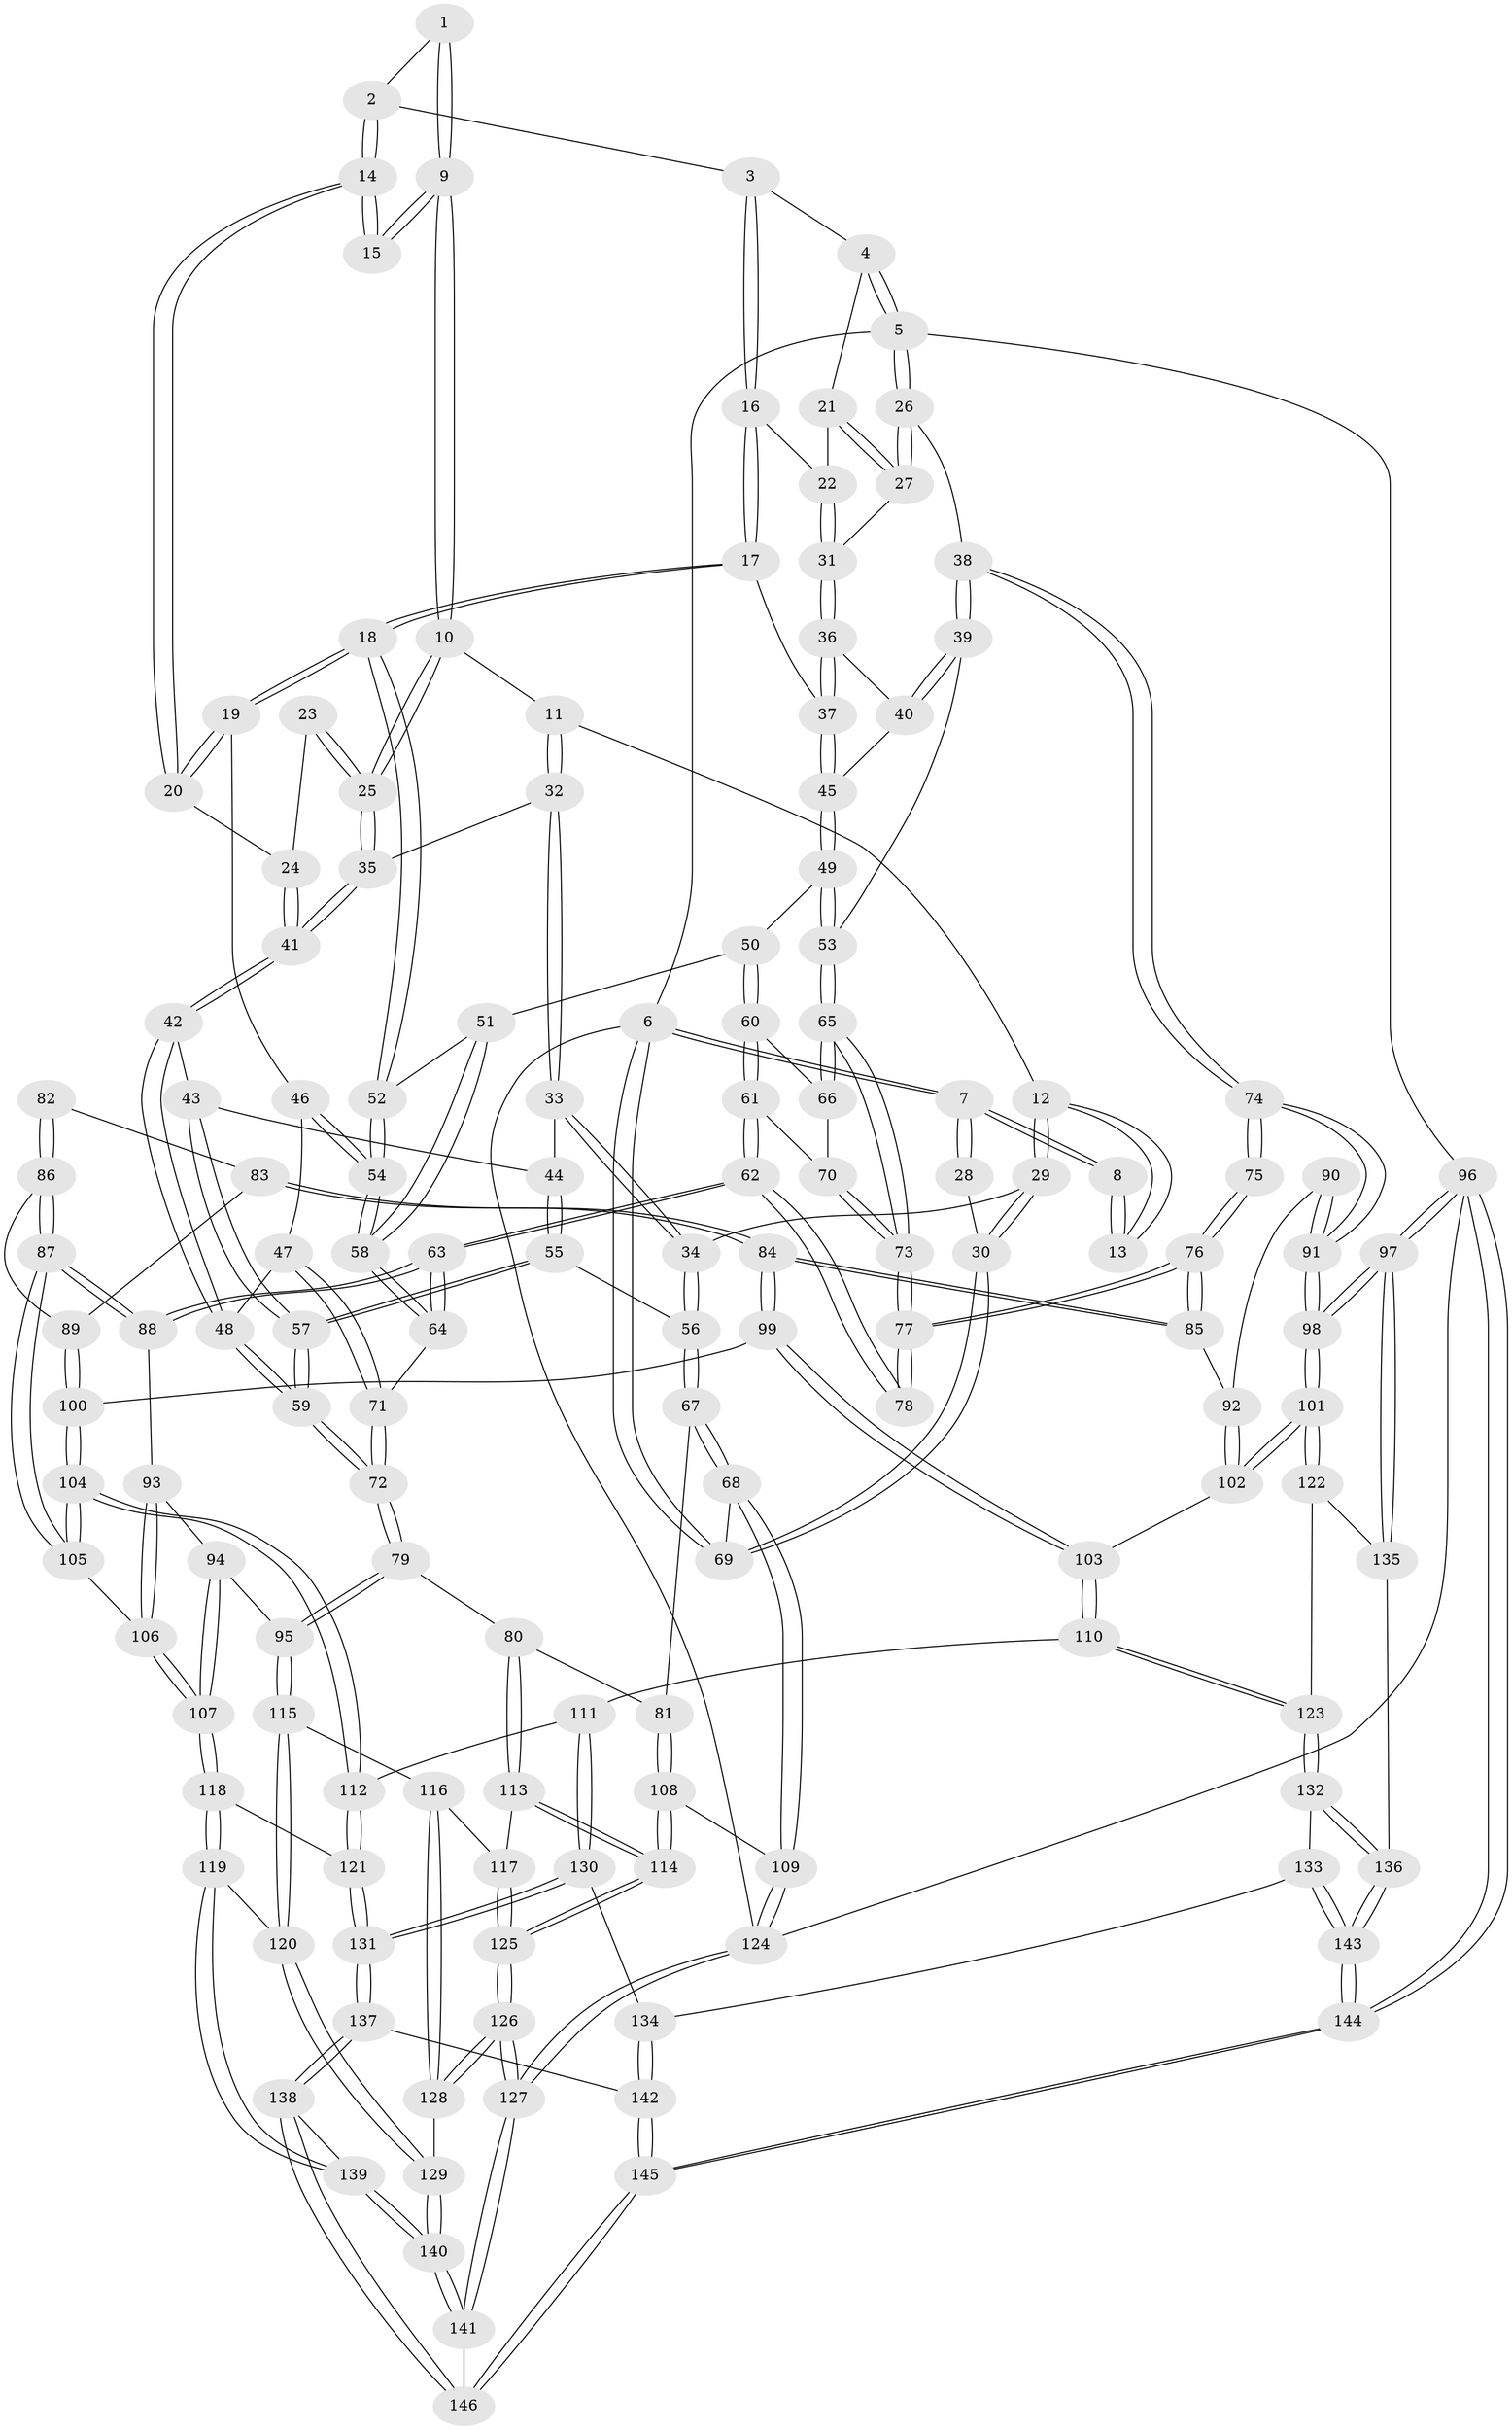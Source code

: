 // coarse degree distribution, {7: 0.0684931506849315, 6: 0.1232876712328767, 5: 0.273972602739726, 4: 0.3972602739726027, 3: 0.1232876712328767, 2: 0.0136986301369863}
// Generated by graph-tools (version 1.1) at 2025/54/03/05/25 16:54:48]
// undirected, 146 vertices, 362 edges
graph export_dot {
graph [start="1"]
  node [color=gray90,style=filled];
  1 [pos="+0.3069654789828958+0"];
  2 [pos="+0.596493402191137+0"];
  3 [pos="+0.8256672635344325+0"];
  4 [pos="+1+0"];
  5 [pos="+1+0"];
  6 [pos="+0+0"];
  7 [pos="+0+0"];
  8 [pos="+0.15811528543926395+0"];
  9 [pos="+0.36308938296341264+0.04370225899870831"];
  10 [pos="+0.3612650974604861+0.053441418897017264"];
  11 [pos="+0.20055809931786903+0.07207814662486746"];
  12 [pos="+0.17856373651572044+0.038697874425421046"];
  13 [pos="+0.176287425432234+0.03396180372794563"];
  14 [pos="+0.587150820126011+0"];
  15 [pos="+0.4626285330451519+0.0335241800864037"];
  16 [pos="+0.7779390186028418+0.0867226258587984"];
  17 [pos="+0.7178173368611146+0.1481305128094052"];
  18 [pos="+0.6436843695327268+0.1549468244066796"];
  19 [pos="+0.6428850880497214+0.15454654196171747"];
  20 [pos="+0.6157728609915791+0.11850577104297977"];
  21 [pos="+0.8935864589089327+0.05240880946378556"];
  22 [pos="+0.8647248108697776+0.09265996853760264"];
  23 [pos="+0.46629680723789485+0.0606516286293398"];
  24 [pos="+0.5047186193087514+0.12565694231583446"];
  25 [pos="+0.3726129327318753+0.11733788101479606"];
  26 [pos="+1+0.1348286703262457"];
  27 [pos="+0.9814481947266047+0.11591863197535061"];
  28 [pos="+0.08749277714618899+0.08060438068595044"];
  29 [pos="+0.04774809222248738+0.231917086251471"];
  30 [pos="+0+0.2163285092183036"];
  31 [pos="+0.891065063386369+0.1358733184375284"];
  32 [pos="+0.20972196923138+0.10911830615141001"];
  33 [pos="+0.1989642856353486+0.21602371446583807"];
  34 [pos="+0.08335522531667089+0.24421614757323537"];
  35 [pos="+0.37355376479545044+0.1292437647404355"];
  36 [pos="+0.8906343246469203+0.13775707845972124"];
  37 [pos="+0.7900441258588424+0.20283147341600433"];
  38 [pos="+1+0.286839901868047"];
  39 [pos="+1+0.3034537809518292"];
  40 [pos="+0.9073440215773936+0.19583072937048193"];
  41 [pos="+0.3888911208269378+0.16944401075593746"];
  42 [pos="+0.3742943185861431+0.2322795734221164"];
  43 [pos="+0.3494341544034434+0.23758334132199646"];
  44 [pos="+0.20427828870810438+0.21900642319551464"];
  45 [pos="+0.8063696064066169+0.2262769021836346"];
  46 [pos="+0.5609656227273895+0.2281691346943906"];
  47 [pos="+0.4446774635616076+0.3031310674475474"];
  48 [pos="+0.42808869361209456+0.2919928542203114"];
  49 [pos="+0.8212590757217485+0.27948172217863393"];
  50 [pos="+0.7225469795392453+0.3147120260078225"];
  51 [pos="+0.7069929989632412+0.30537845495395755"];
  52 [pos="+0.6526619454136854+0.20633563121659956"];
  53 [pos="+0.8930098848433987+0.3537440321018772"];
  54 [pos="+0.5954950509048553+0.38694628151271176"];
  55 [pos="+0.2351080019747191+0.4122565079951046"];
  56 [pos="+0.13690171538583637+0.40652676320423825"];
  57 [pos="+0.23965300829541533+0.41444427475630913"];
  58 [pos="+0.5909307618775457+0.41169574607004017"];
  59 [pos="+0.2678431419441313+0.4445625510519133"];
  60 [pos="+0.7256829505004234+0.3277542936782285"];
  61 [pos="+0.6952998570608739+0.42433125445718156"];
  62 [pos="+0.6412375908935318+0.4548446707299698"];
  63 [pos="+0.5799209143227069+0.4624049830604878"];
  64 [pos="+0.5727451362835247+0.452654327964994"];
  65 [pos="+0.8774041201987443+0.37801994200732114"];
  66 [pos="+0.7625294138973945+0.36260245150694903"];
  67 [pos="+0.0838028870273889+0.4549701973291628"];
  68 [pos="+0+0.5158769937955755"];
  69 [pos="+0+0.218333182840753"];
  70 [pos="+0.7200119094564343+0.4205921713585761"];
  71 [pos="+0.49592412153257764+0.4139104358285104"];
  72 [pos="+0.30728448764651933+0.5195341546083754"];
  73 [pos="+0.8551362798033397+0.43996022020331255"];
  74 [pos="+1+0.46181459438280054"];
  75 [pos="+0.9290636681833636+0.5175630055903707"];
  76 [pos="+0.8639868792731166+0.5114543749398812"];
  77 [pos="+0.8559686062760584+0.4895551072967193"];
  78 [pos="+0.731570618025897+0.5002022569594178"];
  79 [pos="+0.30378339268615406+0.5422722549430752"];
  80 [pos="+0.20337309176584364+0.5959732058676969"];
  81 [pos="+0.19278136487222206+0.5947958903733468"];
  82 [pos="+0.7346971908681735+0.527124070752197"];
  83 [pos="+0.7523689105946954+0.5499764701021793"];
  84 [pos="+0.8406618767300365+0.5653992029713906"];
  85 [pos="+0.8601685962595691+0.5269900296958513"];
  86 [pos="+0.7013218194741971+0.584052620348412"];
  87 [pos="+0.6430103270527884+0.5993531425544629"];
  88 [pos="+0.5798353511356791+0.4788731999155604"];
  89 [pos="+0.7188316121083107+0.5841735873121305"];
  90 [pos="+0.9663264115249497+0.5761723197207921"];
  91 [pos="+1+0.7274528904684732"];
  92 [pos="+0.9384700003273085+0.6034331279285999"];
  93 [pos="+0.48676769221329386+0.5953384425994409"];
  94 [pos="+0.47411140210535035+0.6032605769218228"];
  95 [pos="+0.36252386063074316+0.6148544635126045"];
  96 [pos="+1+1"];
  97 [pos="+1+0.8288238298914318"];
  98 [pos="+1+0.7550493632727361"];
  99 [pos="+0.8278860853517327+0.6107075599125565"];
  100 [pos="+0.7908832893152148+0.6088485339804822"];
  101 [pos="+1+0.7224379663141479"];
  102 [pos="+0.9689104492936235+0.6773476591094484"];
  103 [pos="+0.8379700270701214+0.6624706973310301"];
  104 [pos="+0.6637993756150717+0.6677865543621241"];
  105 [pos="+0.6441224475094218+0.6373228611845226"];
  106 [pos="+0.5678932318431607+0.6685019347472906"];
  107 [pos="+0.5098654686536856+0.7421678660475537"];
  108 [pos="+0.05606433571808253+0.6417885457856107"];
  109 [pos="+0+0.561927295313645"];
  110 [pos="+0.8055385665622055+0.7241528444116002"];
  111 [pos="+0.6925505327864186+0.7269079077463702"];
  112 [pos="+0.6850386107333447+0.7193268848066962"];
  113 [pos="+0.21017865990826962+0.7000405567608449"];
  114 [pos="+0.11668191707999648+0.7793998025758662"];
  115 [pos="+0.3629301134818922+0.6285048249796894"];
  116 [pos="+0.2931087647612465+0.7472055777501304"];
  117 [pos="+0.27132979648675054+0.7417793226001629"];
  118 [pos="+0.5014100537552586+0.7712049602458372"];
  119 [pos="+0.4761889947312603+0.7789481814264814"];
  120 [pos="+0.45659530304603785+0.774734000678644"];
  121 [pos="+0.5108700623584295+0.7751183072875362"];
  122 [pos="+0.8682812091515169+0.7854329315071169"];
  123 [pos="+0.8174485785051894+0.7473990670832933"];
  124 [pos="+0+1"];
  125 [pos="+0.10511973845992417+0.8800538097840164"];
  126 [pos="+0.08116798035686767+0.9736850781050708"];
  127 [pos="+0+1"];
  128 [pos="+0.31507899660094285+0.7920683509240091"];
  129 [pos="+0.357112259883166+0.8152434975223719"];
  130 [pos="+0.6755679458918574+0.8285909907595916"];
  131 [pos="+0.6023880742173608+0.8629170237756864"];
  132 [pos="+0.7853533290381997+0.823690310360079"];
  133 [pos="+0.7255726120526883+0.8652704500493545"];
  134 [pos="+0.7167400866741614+0.8608114731258989"];
  135 [pos="+0.8755088061301117+0.8221654756927351"];
  136 [pos="+0.877767257234478+0.9291327163722969"];
  137 [pos="+0.5897728019953049+0.9202086783875094"];
  138 [pos="+0.5578098143744026+0.9439817360792604"];
  139 [pos="+0.46879345408403844+0.8821749979782083"];
  140 [pos="+0.351077984890193+0.9942885294702216"];
  141 [pos="+0.25958847608642766+1"];
  142 [pos="+0.6525164450704648+0.9601466949550561"];
  143 [pos="+0.9390707216300388+1"];
  144 [pos="+0.9596255572629871+1"];
  145 [pos="+0.9489435148031687+1"];
  146 [pos="+0.426424294150082+1"];
  1 -- 2;
  1 -- 9;
  1 -- 9;
  2 -- 3;
  2 -- 14;
  2 -- 14;
  3 -- 4;
  3 -- 16;
  3 -- 16;
  4 -- 5;
  4 -- 5;
  4 -- 21;
  5 -- 6;
  5 -- 26;
  5 -- 26;
  5 -- 96;
  6 -- 7;
  6 -- 7;
  6 -- 69;
  6 -- 69;
  6 -- 124;
  7 -- 8;
  7 -- 8;
  7 -- 28;
  7 -- 28;
  8 -- 13;
  8 -- 13;
  9 -- 10;
  9 -- 10;
  9 -- 15;
  9 -- 15;
  10 -- 11;
  10 -- 25;
  10 -- 25;
  11 -- 12;
  11 -- 32;
  11 -- 32;
  12 -- 13;
  12 -- 13;
  12 -- 29;
  12 -- 29;
  14 -- 15;
  14 -- 15;
  14 -- 20;
  14 -- 20;
  16 -- 17;
  16 -- 17;
  16 -- 22;
  17 -- 18;
  17 -- 18;
  17 -- 37;
  18 -- 19;
  18 -- 19;
  18 -- 52;
  18 -- 52;
  19 -- 20;
  19 -- 20;
  19 -- 46;
  20 -- 24;
  21 -- 22;
  21 -- 27;
  21 -- 27;
  22 -- 31;
  22 -- 31;
  23 -- 24;
  23 -- 25;
  23 -- 25;
  24 -- 41;
  24 -- 41;
  25 -- 35;
  25 -- 35;
  26 -- 27;
  26 -- 27;
  26 -- 38;
  27 -- 31;
  28 -- 30;
  29 -- 30;
  29 -- 30;
  29 -- 34;
  30 -- 69;
  30 -- 69;
  31 -- 36;
  31 -- 36;
  32 -- 33;
  32 -- 33;
  32 -- 35;
  33 -- 34;
  33 -- 34;
  33 -- 44;
  34 -- 56;
  34 -- 56;
  35 -- 41;
  35 -- 41;
  36 -- 37;
  36 -- 37;
  36 -- 40;
  37 -- 45;
  37 -- 45;
  38 -- 39;
  38 -- 39;
  38 -- 74;
  38 -- 74;
  39 -- 40;
  39 -- 40;
  39 -- 53;
  40 -- 45;
  41 -- 42;
  41 -- 42;
  42 -- 43;
  42 -- 48;
  42 -- 48;
  43 -- 44;
  43 -- 57;
  43 -- 57;
  44 -- 55;
  44 -- 55;
  45 -- 49;
  45 -- 49;
  46 -- 47;
  46 -- 54;
  46 -- 54;
  47 -- 48;
  47 -- 71;
  47 -- 71;
  48 -- 59;
  48 -- 59;
  49 -- 50;
  49 -- 53;
  49 -- 53;
  50 -- 51;
  50 -- 60;
  50 -- 60;
  51 -- 52;
  51 -- 58;
  51 -- 58;
  52 -- 54;
  52 -- 54;
  53 -- 65;
  53 -- 65;
  54 -- 58;
  54 -- 58;
  55 -- 56;
  55 -- 57;
  55 -- 57;
  56 -- 67;
  56 -- 67;
  57 -- 59;
  57 -- 59;
  58 -- 64;
  58 -- 64;
  59 -- 72;
  59 -- 72;
  60 -- 61;
  60 -- 61;
  60 -- 66;
  61 -- 62;
  61 -- 62;
  61 -- 70;
  62 -- 63;
  62 -- 63;
  62 -- 78;
  62 -- 78;
  63 -- 64;
  63 -- 64;
  63 -- 88;
  63 -- 88;
  64 -- 71;
  65 -- 66;
  65 -- 66;
  65 -- 73;
  65 -- 73;
  66 -- 70;
  67 -- 68;
  67 -- 68;
  67 -- 81;
  68 -- 69;
  68 -- 109;
  68 -- 109;
  70 -- 73;
  70 -- 73;
  71 -- 72;
  71 -- 72;
  72 -- 79;
  72 -- 79;
  73 -- 77;
  73 -- 77;
  74 -- 75;
  74 -- 75;
  74 -- 91;
  74 -- 91;
  75 -- 76;
  75 -- 76;
  76 -- 77;
  76 -- 77;
  76 -- 85;
  76 -- 85;
  77 -- 78;
  77 -- 78;
  79 -- 80;
  79 -- 95;
  79 -- 95;
  80 -- 81;
  80 -- 113;
  80 -- 113;
  81 -- 108;
  81 -- 108;
  82 -- 83;
  82 -- 86;
  82 -- 86;
  83 -- 84;
  83 -- 84;
  83 -- 89;
  84 -- 85;
  84 -- 85;
  84 -- 99;
  84 -- 99;
  85 -- 92;
  86 -- 87;
  86 -- 87;
  86 -- 89;
  87 -- 88;
  87 -- 88;
  87 -- 105;
  87 -- 105;
  88 -- 93;
  89 -- 100;
  89 -- 100;
  90 -- 91;
  90 -- 91;
  90 -- 92;
  91 -- 98;
  91 -- 98;
  92 -- 102;
  92 -- 102;
  93 -- 94;
  93 -- 106;
  93 -- 106;
  94 -- 95;
  94 -- 107;
  94 -- 107;
  95 -- 115;
  95 -- 115;
  96 -- 97;
  96 -- 97;
  96 -- 144;
  96 -- 144;
  96 -- 124;
  97 -- 98;
  97 -- 98;
  97 -- 135;
  97 -- 135;
  98 -- 101;
  98 -- 101;
  99 -- 100;
  99 -- 103;
  99 -- 103;
  100 -- 104;
  100 -- 104;
  101 -- 102;
  101 -- 102;
  101 -- 122;
  101 -- 122;
  102 -- 103;
  103 -- 110;
  103 -- 110;
  104 -- 105;
  104 -- 105;
  104 -- 112;
  104 -- 112;
  105 -- 106;
  106 -- 107;
  106 -- 107;
  107 -- 118;
  107 -- 118;
  108 -- 109;
  108 -- 114;
  108 -- 114;
  109 -- 124;
  109 -- 124;
  110 -- 111;
  110 -- 123;
  110 -- 123;
  111 -- 112;
  111 -- 130;
  111 -- 130;
  112 -- 121;
  112 -- 121;
  113 -- 114;
  113 -- 114;
  113 -- 117;
  114 -- 125;
  114 -- 125;
  115 -- 116;
  115 -- 120;
  115 -- 120;
  116 -- 117;
  116 -- 128;
  116 -- 128;
  117 -- 125;
  117 -- 125;
  118 -- 119;
  118 -- 119;
  118 -- 121;
  119 -- 120;
  119 -- 139;
  119 -- 139;
  120 -- 129;
  120 -- 129;
  121 -- 131;
  121 -- 131;
  122 -- 123;
  122 -- 135;
  123 -- 132;
  123 -- 132;
  124 -- 127;
  124 -- 127;
  125 -- 126;
  125 -- 126;
  126 -- 127;
  126 -- 127;
  126 -- 128;
  126 -- 128;
  127 -- 141;
  127 -- 141;
  128 -- 129;
  129 -- 140;
  129 -- 140;
  130 -- 131;
  130 -- 131;
  130 -- 134;
  131 -- 137;
  131 -- 137;
  132 -- 133;
  132 -- 136;
  132 -- 136;
  133 -- 134;
  133 -- 143;
  133 -- 143;
  134 -- 142;
  134 -- 142;
  135 -- 136;
  136 -- 143;
  136 -- 143;
  137 -- 138;
  137 -- 138;
  137 -- 142;
  138 -- 139;
  138 -- 146;
  138 -- 146;
  139 -- 140;
  139 -- 140;
  140 -- 141;
  140 -- 141;
  141 -- 146;
  142 -- 145;
  142 -- 145;
  143 -- 144;
  143 -- 144;
  144 -- 145;
  144 -- 145;
  145 -- 146;
  145 -- 146;
}
